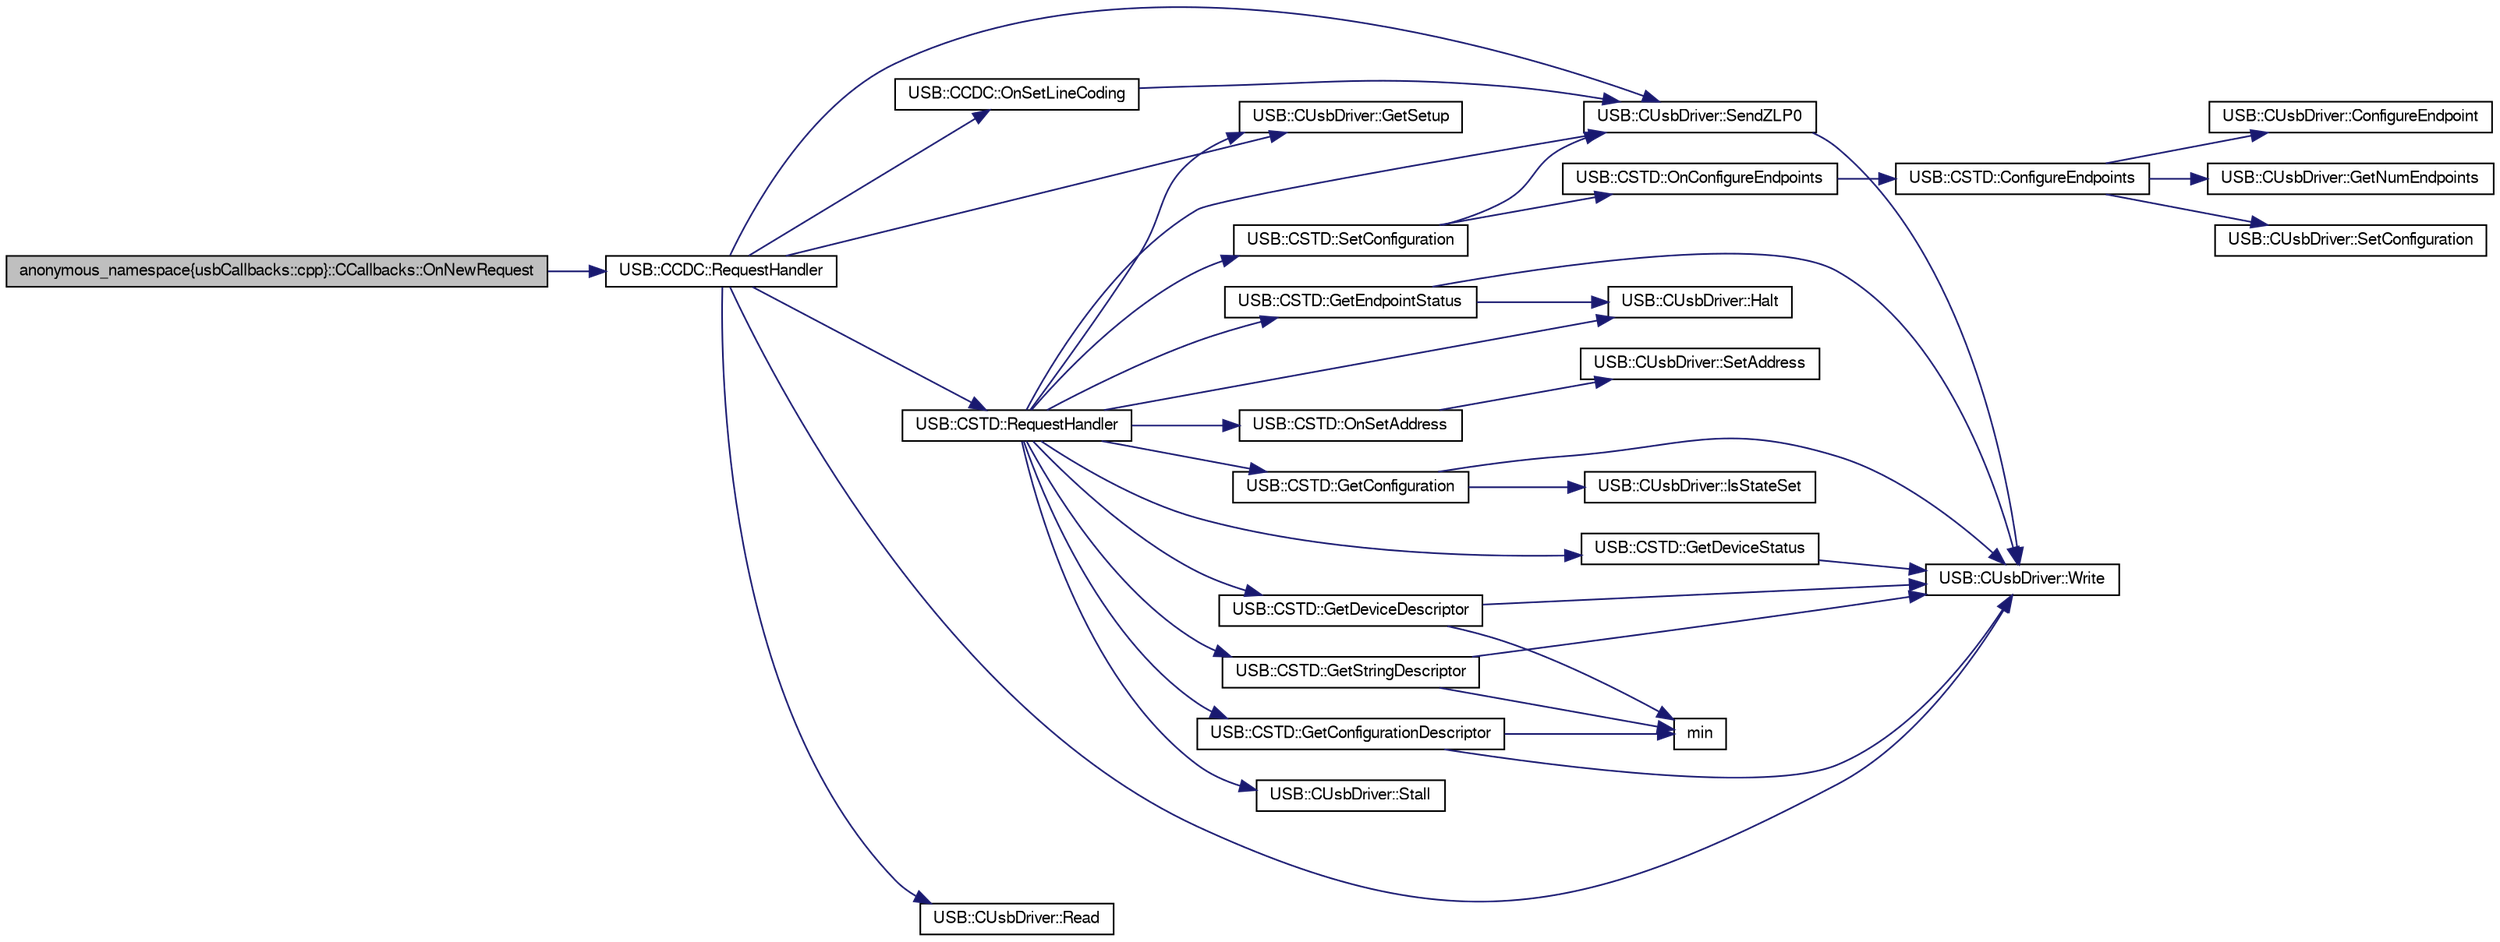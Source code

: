 digraph G
{
  bgcolor="transparent";
  edge [fontname="FreeSans",fontsize=10,labelfontname="FreeSans",labelfontsize=10];
  node [fontname="FreeSans",fontsize=10,shape=record];
  rankdir=LR;
  Node1 [label="anonymous_namespace\{usbCallbacks::cpp\}::CCallbacks::OnNewRequest",height=0.2,width=0.4,color="black", fillcolor="grey75", style="filled" fontcolor="black"];
  Node1 -> Node2 [color="midnightblue",fontsize=10,style="solid",fontname="FreeSans"];
  Node2 [label="USB::CCDC::RequestHandler",height=0.2,width=0.4,color="black",URL="$class_u_s_b_1_1_c_c_d_c.html#825e8609b22bf0012d10a81248ff1bc5",tooltip="SETUP request handler for an Abstract Control Model device."];
  Node2 -> Node3 [color="midnightblue",fontsize=10,style="solid",fontname="FreeSans"];
  Node3 [label="USB::CUsbDriver::GetSetup",height=0.2,width=0.4,color="black",URL="$class_u_s_b_1_1_c_usb_driver.html#e0c4391c9504d8acb41c103693f7da24",tooltip="Returns a pointer to the last received SETUP request."];
  Node2 -> Node4 [color="midnightblue",fontsize=10,style="solid",fontname="FreeSans"];
  Node4 [label="USB::CCDC::OnSetLineCoding",height=0.2,width=0.4,color="black",URL="$class_u_s_b_1_1_c_c_d_c.html#01c5a2e076056f0cf178e85801bdbbe5",tooltip="Sets asynchronous line-character formatting properties."];
  Node4 -> Node5 [color="midnightblue",fontsize=10,style="solid",fontname="FreeSans"];
  Node5 [label="USB::CUsbDriver::SendZLP0",height=0.2,width=0.4,color="black",URL="$class_u_s_b_1_1_c_usb_driver.html#3ed84ed3241def4a815480197c8c377c",tooltip="Sends a Zero-Length Packet (ZLP) through the Control endpoint 0."];
  Node5 -> Node6 [color="midnightblue",fontsize=10,style="solid",fontname="FreeSans"];
  Node6 [label="USB::CUsbDriver::Write",height=0.2,width=0.4,color="black",URL="$class_u_s_b_1_1_c_usb_driver.html#4e5d4071c6c408307960ddd082ee7936",tooltip="Sends data through an USB endpoint."];
  Node2 -> Node7 [color="midnightblue",fontsize=10,style="solid",fontname="FreeSans"];
  Node7 [label="USB::CUsbDriver::Read",height=0.2,width=0.4,color="black",URL="$class_u_s_b_1_1_c_usb_driver.html#01a59ea1ec36a6ba43ab64640425ad35",tooltip="Receives data on the specified USB endpoint."];
  Node2 -> Node8 [color="midnightblue",fontsize=10,style="solid",fontname="FreeSans"];
  Node8 [label="USB::CSTD::RequestHandler",height=0.2,width=0.4,color="black",URL="$class_u_s_b_1_1_c_s_t_d.html#e38a077457b22283969b6f5a270e9c2d",tooltip="Handles standard SETUP requests."];
  Node8 -> Node9 [color="midnightblue",fontsize=10,style="solid",fontname="FreeSans"];
  Node9 [label="USB::CSTD::GetConfiguration",height=0.2,width=0.4,color="black",URL="$class_u_s_b_1_1_c_s_t_d.html#438c2fb166291bba11741e1d158b6df3",tooltip="Sends the currently selected configuration to the host."];
  Node9 -> Node10 [color="midnightblue",fontsize=10,style="solid",fontname="FreeSans"];
  Node10 [label="USB::CUsbDriver::IsStateSet",height=0.2,width=0.4,color="black",URL="$class_u_s_b_1_1_c_usb_driver.html#ba060d49b6d1b7150245405dec92a2e2",tooltip="Poll the status of flags in dStatus register."];
  Node9 -> Node6 [color="midnightblue",fontsize=10,style="solid",fontname="FreeSans"];
  Node8 -> Node11 [color="midnightblue",fontsize=10,style="solid",fontname="FreeSans"];
  Node11 [label="USB::CSTD::GetConfigurationDescriptor",height=0.2,width=0.4,color="black",URL="$class_u_s_b_1_1_c_s_t_d.html#c1a2be83c099f8a4773758d379346fca",tooltip="Sends the configuration descriptor to the host."];
  Node11 -> Node12 [color="midnightblue",fontsize=10,style="solid",fontname="FreeSans"];
  Node12 [label="min",height=0.2,width=0.4,color="black",URL="$common_8h.html#97a6b31fa879f6c56a1122dcf6b25dfe"];
  Node11 -> Node6 [color="midnightblue",fontsize=10,style="solid",fontname="FreeSans"];
  Node8 -> Node13 [color="midnightblue",fontsize=10,style="solid",fontname="FreeSans"];
  Node13 [label="USB::CSTD::GetDeviceDescriptor",height=0.2,width=0.4,color="black",URL="$class_u_s_b_1_1_c_s_t_d.html#64390a146f8b0a0f8b59071730ced8d1",tooltip="Sends the device descriptor to the host."];
  Node13 -> Node12 [color="midnightblue",fontsize=10,style="solid",fontname="FreeSans"];
  Node13 -> Node6 [color="midnightblue",fontsize=10,style="solid",fontname="FreeSans"];
  Node8 -> Node14 [color="midnightblue",fontsize=10,style="solid",fontname="FreeSans"];
  Node14 [label="USB::CSTD::GetDeviceStatus",height=0.2,width=0.4,color="black",URL="$class_u_s_b_1_1_c_s_t_d.html#85d8b67da9e0c9b66500b7fd453d7ddd",tooltip="Sends the current device status to the host."];
  Node14 -> Node6 [color="midnightblue",fontsize=10,style="solid",fontname="FreeSans"];
  Node8 -> Node15 [color="midnightblue",fontsize=10,style="solid",fontname="FreeSans"];
  Node15 [label="USB::CSTD::GetEndpointStatus",height=0.2,width=0.4,color="black",URL="$class_u_s_b_1_1_c_s_t_d.html#f7dbc7bff8bf0f567b2935c05384e920",tooltip="Sends the current status of specified endpoint to the host."];
  Node15 -> Node16 [color="midnightblue",fontsize=10,style="solid",fontname="FreeSans"];
  Node16 [label="USB::CUsbDriver::Halt",height=0.2,width=0.4,color="black",URL="$class_u_s_b_1_1_c_usb_driver.html#3109e130f7d149e66b9a75fb650736e2",tooltip="Clears, sets or retrieves the halt state of the specified endpoint."];
  Node15 -> Node6 [color="midnightblue",fontsize=10,style="solid",fontname="FreeSans"];
  Node8 -> Node3 [color="midnightblue",fontsize=10,style="solid",fontname="FreeSans"];
  Node8 -> Node17 [color="midnightblue",fontsize=10,style="solid",fontname="FreeSans"];
  Node17 [label="USB::CSTD::GetStringDescriptor",height=0.2,width=0.4,color="black",URL="$class_u_s_b_1_1_c_s_t_d.html#1f7d664b3ca71f74cab096f6913e4b56",tooltip="Sends the specified string descriptor to the host."];
  Node17 -> Node12 [color="midnightblue",fontsize=10,style="solid",fontname="FreeSans"];
  Node17 -> Node6 [color="midnightblue",fontsize=10,style="solid",fontname="FreeSans"];
  Node8 -> Node16 [color="midnightblue",fontsize=10,style="solid",fontname="FreeSans"];
  Node8 -> Node18 [color="midnightblue",fontsize=10,style="solid",fontname="FreeSans"];
  Node18 [label="USB::CSTD::OnSetAddress",height=0.2,width=0.4,color="black",URL="$class_u_s_b_1_1_c_s_t_d.html#38c657e553bedea1b2930c2e1fff20d7",tooltip="Callback for the SetAddress usb request."];
  Node18 -> Node19 [color="midnightblue",fontsize=10,style="solid",fontname="FreeSans"];
  Node19 [label="USB::CUsbDriver::SetAddress",height=0.2,width=0.4,color="black",URL="$class_u_s_b_1_1_c_usb_driver.html#4ac664ad2530ff764689a0f8eb7210d2",tooltip="Sets the device address using the last received SETUP packet."];
  Node8 -> Node5 [color="midnightblue",fontsize=10,style="solid",fontname="FreeSans"];
  Node8 -> Node20 [color="midnightblue",fontsize=10,style="solid",fontname="FreeSans"];
  Node20 [label="USB::CSTD::SetConfiguration",height=0.2,width=0.4,color="black",URL="$class_u_s_b_1_1_c_s_t_d.html#863e89fa025dffd2edbab39887228f23",tooltip="Sends a zero-length packet and starts the configuration procedure."];
  Node20 -> Node21 [color="midnightblue",fontsize=10,style="solid",fontname="FreeSans"];
  Node21 [label="USB::CSTD::OnConfigureEndpoints",height=0.2,width=0.4,color="black",URL="$class_u_s_b_1_1_c_s_t_d.html#36f864e42c1441843f5ecdc2b05e2ba3",tooltip="Callback for the SetConfiguration usb request. Configures the device and the endpoints..."];
  Node21 -> Node22 [color="midnightblue",fontsize=10,style="solid",fontname="FreeSans"];
  Node22 [label="USB::CSTD::ConfigureEndpoints",height=0.2,width=0.4,color="black",URL="$class_u_s_b_1_1_c_s_t_d.html#fc8aa4797c016380f3b59fa5976b80e1",tooltip="Configures the device and the endpoints."];
  Node22 -> Node23 [color="midnightblue",fontsize=10,style="solid",fontname="FreeSans"];
  Node23 [label="USB::CUsbDriver::ConfigureEndpoint",height=0.2,width=0.4,color="black",URL="$class_u_s_b_1_1_c_usb_driver.html#e1226551977f53cc3a9e8411c7264e13",tooltip="Configures the specified endpoint using the provided endpoint descriptor."];
  Node22 -> Node24 [color="midnightblue",fontsize=10,style="solid",fontname="FreeSans"];
  Node24 [label="USB::CUsbDriver::GetNumEndpoints",height=0.2,width=0.4,color="black",URL="$class_u_s_b_1_1_c_usb_driver.html#fbc77b8cc21dede29c8902d5227c37e4",tooltip="Returns a number of configured endpoints."];
  Node22 -> Node25 [color="midnightblue",fontsize=10,style="solid",fontname="FreeSans"];
  Node25 [label="USB::CUsbDriver::SetConfiguration",height=0.2,width=0.4,color="black",URL="$class_u_s_b_1_1_c_usb_driver.html#5ae347a153c69dc160eba2e1e8d4a0a8",tooltip="Sets the device configuration using the last received SETUP packet."];
  Node20 -> Node5 [color="midnightblue",fontsize=10,style="solid",fontname="FreeSans"];
  Node8 -> Node26 [color="midnightblue",fontsize=10,style="solid",fontname="FreeSans"];
  Node26 [label="USB::CUsbDriver::Stall",height=0.2,width=0.4,color="black",URL="$class_u_s_b_1_1_c_usb_driver.html#7d6336a5dae2af83cacbc06b23e012c9",tooltip="Sends a STALL handshake for the next received packet."];
  Node2 -> Node5 [color="midnightblue",fontsize=10,style="solid",fontname="FreeSans"];
  Node2 -> Node6 [color="midnightblue",fontsize=10,style="solid",fontname="FreeSans"];
}
